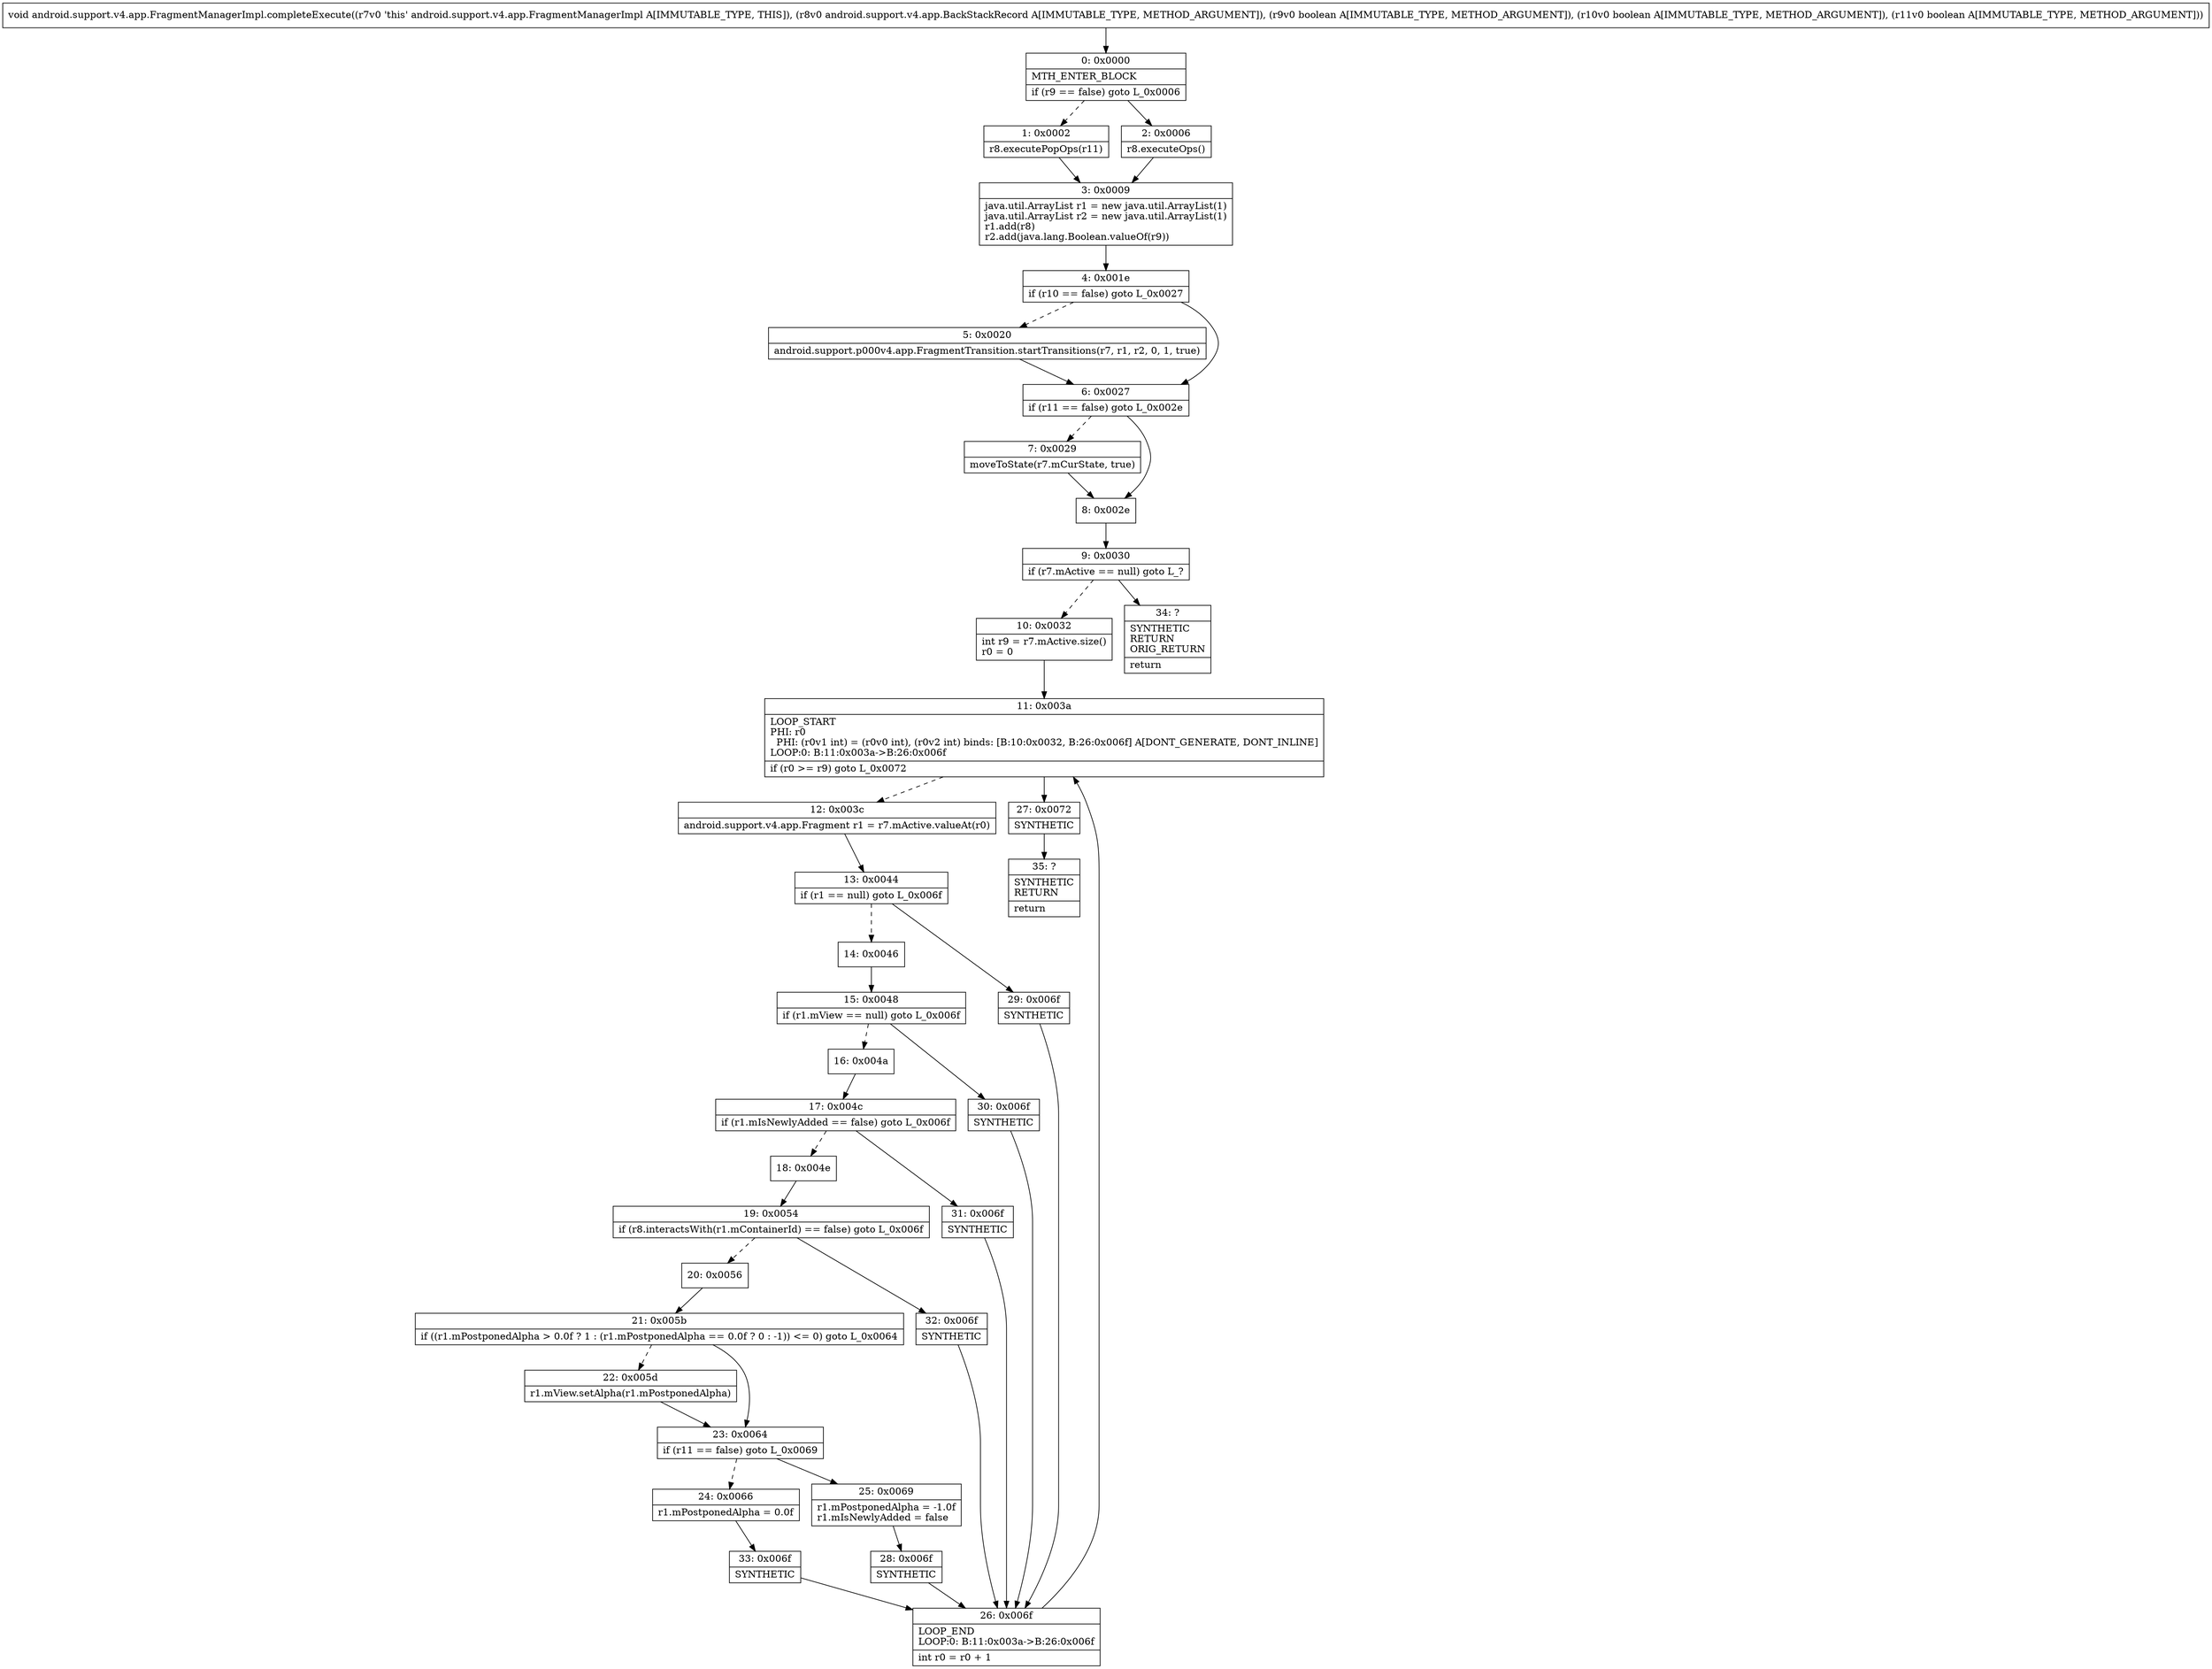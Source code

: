 digraph "CFG forandroid.support.v4.app.FragmentManagerImpl.completeExecute(Landroid\/support\/v4\/app\/BackStackRecord;ZZZ)V" {
Node_0 [shape=record,label="{0\:\ 0x0000|MTH_ENTER_BLOCK\l|if (r9 == false) goto L_0x0006\l}"];
Node_1 [shape=record,label="{1\:\ 0x0002|r8.executePopOps(r11)\l}"];
Node_2 [shape=record,label="{2\:\ 0x0006|r8.executeOps()\l}"];
Node_3 [shape=record,label="{3\:\ 0x0009|java.util.ArrayList r1 = new java.util.ArrayList(1)\ljava.util.ArrayList r2 = new java.util.ArrayList(1)\lr1.add(r8)\lr2.add(java.lang.Boolean.valueOf(r9))\l}"];
Node_4 [shape=record,label="{4\:\ 0x001e|if (r10 == false) goto L_0x0027\l}"];
Node_5 [shape=record,label="{5\:\ 0x0020|android.support.p000v4.app.FragmentTransition.startTransitions(r7, r1, r2, 0, 1, true)\l}"];
Node_6 [shape=record,label="{6\:\ 0x0027|if (r11 == false) goto L_0x002e\l}"];
Node_7 [shape=record,label="{7\:\ 0x0029|moveToState(r7.mCurState, true)\l}"];
Node_8 [shape=record,label="{8\:\ 0x002e}"];
Node_9 [shape=record,label="{9\:\ 0x0030|if (r7.mActive == null) goto L_?\l}"];
Node_10 [shape=record,label="{10\:\ 0x0032|int r9 = r7.mActive.size()\lr0 = 0\l}"];
Node_11 [shape=record,label="{11\:\ 0x003a|LOOP_START\lPHI: r0 \l  PHI: (r0v1 int) = (r0v0 int), (r0v2 int) binds: [B:10:0x0032, B:26:0x006f] A[DONT_GENERATE, DONT_INLINE]\lLOOP:0: B:11:0x003a\-\>B:26:0x006f\l|if (r0 \>= r9) goto L_0x0072\l}"];
Node_12 [shape=record,label="{12\:\ 0x003c|android.support.v4.app.Fragment r1 = r7.mActive.valueAt(r0)\l}"];
Node_13 [shape=record,label="{13\:\ 0x0044|if (r1 == null) goto L_0x006f\l}"];
Node_14 [shape=record,label="{14\:\ 0x0046}"];
Node_15 [shape=record,label="{15\:\ 0x0048|if (r1.mView == null) goto L_0x006f\l}"];
Node_16 [shape=record,label="{16\:\ 0x004a}"];
Node_17 [shape=record,label="{17\:\ 0x004c|if (r1.mIsNewlyAdded == false) goto L_0x006f\l}"];
Node_18 [shape=record,label="{18\:\ 0x004e}"];
Node_19 [shape=record,label="{19\:\ 0x0054|if (r8.interactsWith(r1.mContainerId) == false) goto L_0x006f\l}"];
Node_20 [shape=record,label="{20\:\ 0x0056}"];
Node_21 [shape=record,label="{21\:\ 0x005b|if ((r1.mPostponedAlpha \> 0.0f ? 1 : (r1.mPostponedAlpha == 0.0f ? 0 : \-1)) \<= 0) goto L_0x0064\l}"];
Node_22 [shape=record,label="{22\:\ 0x005d|r1.mView.setAlpha(r1.mPostponedAlpha)\l}"];
Node_23 [shape=record,label="{23\:\ 0x0064|if (r11 == false) goto L_0x0069\l}"];
Node_24 [shape=record,label="{24\:\ 0x0066|r1.mPostponedAlpha = 0.0f\l}"];
Node_25 [shape=record,label="{25\:\ 0x0069|r1.mPostponedAlpha = \-1.0f\lr1.mIsNewlyAdded = false\l}"];
Node_26 [shape=record,label="{26\:\ 0x006f|LOOP_END\lLOOP:0: B:11:0x003a\-\>B:26:0x006f\l|int r0 = r0 + 1\l}"];
Node_27 [shape=record,label="{27\:\ 0x0072|SYNTHETIC\l}"];
Node_28 [shape=record,label="{28\:\ 0x006f|SYNTHETIC\l}"];
Node_29 [shape=record,label="{29\:\ 0x006f|SYNTHETIC\l}"];
Node_30 [shape=record,label="{30\:\ 0x006f|SYNTHETIC\l}"];
Node_31 [shape=record,label="{31\:\ 0x006f|SYNTHETIC\l}"];
Node_32 [shape=record,label="{32\:\ 0x006f|SYNTHETIC\l}"];
Node_33 [shape=record,label="{33\:\ 0x006f|SYNTHETIC\l}"];
Node_34 [shape=record,label="{34\:\ ?|SYNTHETIC\lRETURN\lORIG_RETURN\l|return\l}"];
Node_35 [shape=record,label="{35\:\ ?|SYNTHETIC\lRETURN\l|return\l}"];
MethodNode[shape=record,label="{void android.support.v4.app.FragmentManagerImpl.completeExecute((r7v0 'this' android.support.v4.app.FragmentManagerImpl A[IMMUTABLE_TYPE, THIS]), (r8v0 android.support.v4.app.BackStackRecord A[IMMUTABLE_TYPE, METHOD_ARGUMENT]), (r9v0 boolean A[IMMUTABLE_TYPE, METHOD_ARGUMENT]), (r10v0 boolean A[IMMUTABLE_TYPE, METHOD_ARGUMENT]), (r11v0 boolean A[IMMUTABLE_TYPE, METHOD_ARGUMENT])) }"];
MethodNode -> Node_0;
Node_0 -> Node_1[style=dashed];
Node_0 -> Node_2;
Node_1 -> Node_3;
Node_2 -> Node_3;
Node_3 -> Node_4;
Node_4 -> Node_5[style=dashed];
Node_4 -> Node_6;
Node_5 -> Node_6;
Node_6 -> Node_7[style=dashed];
Node_6 -> Node_8;
Node_7 -> Node_8;
Node_8 -> Node_9;
Node_9 -> Node_10[style=dashed];
Node_9 -> Node_34;
Node_10 -> Node_11;
Node_11 -> Node_12[style=dashed];
Node_11 -> Node_27;
Node_12 -> Node_13;
Node_13 -> Node_14[style=dashed];
Node_13 -> Node_29;
Node_14 -> Node_15;
Node_15 -> Node_16[style=dashed];
Node_15 -> Node_30;
Node_16 -> Node_17;
Node_17 -> Node_18[style=dashed];
Node_17 -> Node_31;
Node_18 -> Node_19;
Node_19 -> Node_20[style=dashed];
Node_19 -> Node_32;
Node_20 -> Node_21;
Node_21 -> Node_22[style=dashed];
Node_21 -> Node_23;
Node_22 -> Node_23;
Node_23 -> Node_24[style=dashed];
Node_23 -> Node_25;
Node_24 -> Node_33;
Node_25 -> Node_28;
Node_26 -> Node_11;
Node_27 -> Node_35;
Node_28 -> Node_26;
Node_29 -> Node_26;
Node_30 -> Node_26;
Node_31 -> Node_26;
Node_32 -> Node_26;
Node_33 -> Node_26;
}

